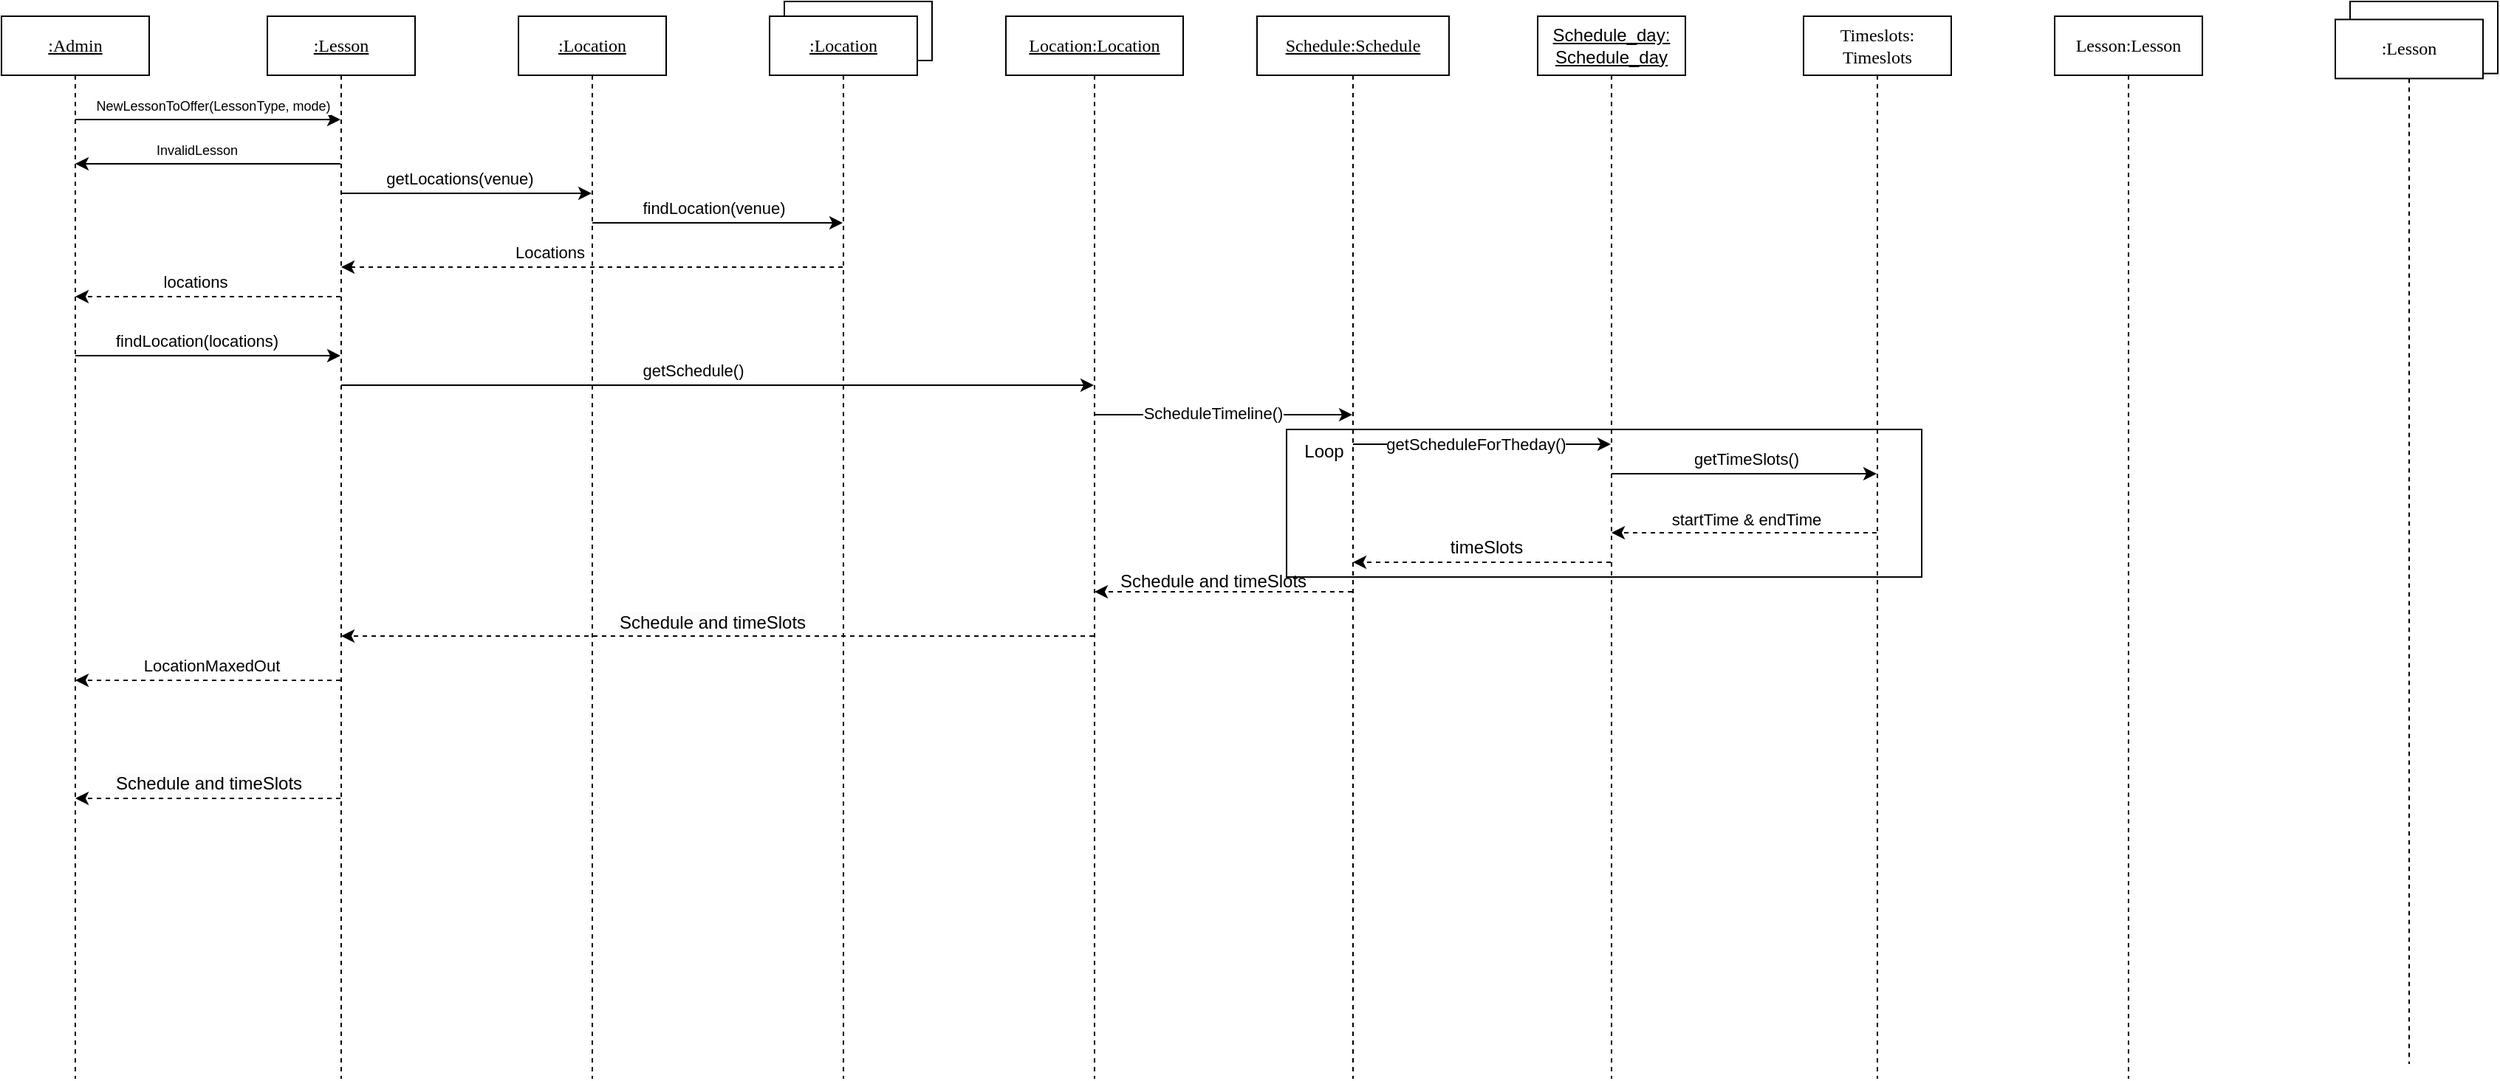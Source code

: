 <mxfile version="24.8.3">
  <diagram name="Page-1" id="13e1069c-82ec-6db2-03f1-153e76fe0fe0">
    <mxGraphModel dx="2302" dy="1164" grid="1" gridSize="10" guides="1" tooltips="1" connect="1" arrows="1" fold="1" page="1" pageScale="1" pageWidth="1100" pageHeight="850" background="none" math="0" shadow="0">
      <root>
        <mxCell id="0" />
        <mxCell id="1" parent="0" />
        <mxCell id="9N_9J7PeLyJ5hokE9j-_-40" value="" style="rounded=0;whiteSpace=wrap;html=1;" vertex="1" parent="1">
          <mxGeometry x="890" y="360" width="430" height="100" as="geometry" />
        </mxCell>
        <mxCell id="y-mU8Rs5Hdihbz6Hta4c-12" value="Object" style="html=1;whiteSpace=wrap;" parent="1" vertex="1">
          <mxGeometry x="550" y="70" width="100" height="40" as="geometry" />
        </mxCell>
        <mxCell id="7baba1c4bc27f4b0-2" value="&lt;u&gt;:Lesson&lt;/u&gt;" style="shape=umlLifeline;perimeter=lifelinePerimeter;whiteSpace=wrap;html=1;container=1;collapsible=0;recursiveResize=0;outlineConnect=0;rounded=0;shadow=0;comic=0;labelBackgroundColor=none;strokeWidth=1;fontFamily=Verdana;fontSize=12;align=center;" parent="1" vertex="1">
          <mxGeometry x="200" y="80" width="100" height="720" as="geometry" />
        </mxCell>
        <mxCell id="7baba1c4bc27f4b0-3" value="&lt;u&gt;:Location&lt;/u&gt;" style="shape=umlLifeline;perimeter=lifelinePerimeter;whiteSpace=wrap;html=1;container=1;collapsible=0;recursiveResize=0;outlineConnect=0;rounded=0;shadow=0;comic=0;labelBackgroundColor=none;strokeWidth=1;fontFamily=Verdana;fontSize=12;align=center;" parent="1" vertex="1">
          <mxGeometry x="370" y="80" width="100" height="720" as="geometry" />
        </mxCell>
        <mxCell id="7baba1c4bc27f4b0-4" value="&lt;u&gt;:Location&lt;/u&gt;" style="shape=umlLifeline;perimeter=lifelinePerimeter;whiteSpace=wrap;html=1;container=1;collapsible=0;recursiveResize=0;outlineConnect=0;rounded=0;shadow=0;comic=0;labelBackgroundColor=none;strokeWidth=1;fontFamily=Verdana;fontSize=12;align=center;" parent="1" vertex="1">
          <mxGeometry x="540" y="80" width="100" height="720" as="geometry" />
        </mxCell>
        <mxCell id="7baba1c4bc27f4b0-5" value="&lt;u&gt;Location:Location&lt;/u&gt;" style="shape=umlLifeline;perimeter=lifelinePerimeter;whiteSpace=wrap;html=1;container=1;collapsible=0;recursiveResize=0;outlineConnect=0;rounded=0;shadow=0;comic=0;labelBackgroundColor=none;strokeWidth=1;fontFamily=Verdana;fontSize=12;align=center;" parent="1" vertex="1">
          <mxGeometry x="700" y="80" width="120" height="720" as="geometry" />
        </mxCell>
        <mxCell id="7baba1c4bc27f4b0-6" value="&lt;u&gt;Schedule:Schedule&lt;/u&gt;" style="shape=umlLifeline;perimeter=lifelinePerimeter;whiteSpace=wrap;html=1;container=1;collapsible=0;recursiveResize=0;outlineConnect=0;rounded=0;shadow=0;comic=0;labelBackgroundColor=none;strokeWidth=1;fontFamily=Verdana;fontSize=12;align=center;" parent="1" vertex="1">
          <mxGeometry x="870" y="80" width="130" height="720" as="geometry" />
        </mxCell>
        <mxCell id="7baba1c4bc27f4b0-7" value="&lt;span style=&quot;font-family: Helvetica;&quot;&gt;&lt;u&gt;Schedule_day:&lt;/u&gt;&lt;/span&gt;&lt;div&gt;&lt;span style=&quot;font-family: Helvetica;&quot;&gt;&lt;u&gt;Schedule_day&lt;/u&gt;&lt;/span&gt;&lt;br&gt;&lt;/div&gt;" style="shape=umlLifeline;perimeter=lifelinePerimeter;whiteSpace=wrap;html=1;container=1;collapsible=0;recursiveResize=0;outlineConnect=0;rounded=0;shadow=0;comic=0;labelBackgroundColor=none;strokeWidth=1;fontFamily=Verdana;fontSize=12;align=center;" parent="1" vertex="1">
          <mxGeometry x="1060" y="80" width="100" height="720" as="geometry" />
        </mxCell>
        <mxCell id="7baba1c4bc27f4b0-8" value="&lt;u&gt;:Admin&lt;/u&gt;" style="shape=umlLifeline;perimeter=lifelinePerimeter;whiteSpace=wrap;html=1;container=1;collapsible=0;recursiveResize=0;outlineConnect=0;rounded=0;shadow=0;comic=0;labelBackgroundColor=none;strokeWidth=1;fontFamily=Verdana;fontSize=12;align=center;" parent="1" vertex="1">
          <mxGeometry x="20" y="80" width="100" height="720" as="geometry" />
        </mxCell>
        <mxCell id="y-mU8Rs5Hdihbz6Hta4c-7" value="Timeslots:&lt;div&gt;Timeslots&lt;/div&gt;" style="shape=umlLifeline;perimeter=lifelinePerimeter;whiteSpace=wrap;html=1;container=1;collapsible=0;recursiveResize=0;outlineConnect=0;rounded=0;shadow=0;comic=0;labelBackgroundColor=none;strokeWidth=1;fontFamily=Verdana;fontSize=12;align=center;" parent="1" vertex="1">
          <mxGeometry x="1240" y="80" width="100" height="720" as="geometry" />
        </mxCell>
        <mxCell id="y-mU8Rs5Hdihbz6Hta4c-8" value="Lesson:Lesson" style="shape=umlLifeline;perimeter=lifelinePerimeter;whiteSpace=wrap;html=1;container=1;collapsible=0;recursiveResize=0;outlineConnect=0;rounded=0;shadow=0;comic=0;labelBackgroundColor=none;strokeWidth=1;fontFamily=Verdana;fontSize=12;align=center;" parent="1" vertex="1">
          <mxGeometry x="1410" y="80" width="100" height="720" as="geometry" />
        </mxCell>
        <mxCell id="y-mU8Rs5Hdihbz6Hta4c-14" value="" style="group" parent="1" vertex="1" connectable="0">
          <mxGeometry x="1600" y="70" width="110" height="720" as="geometry" />
        </mxCell>
        <mxCell id="y-mU8Rs5Hdihbz6Hta4c-13" value="Object" style="html=1;whiteSpace=wrap;" parent="y-mU8Rs5Hdihbz6Hta4c-14" vertex="1">
          <mxGeometry x="10" width="100" height="48.814" as="geometry" />
        </mxCell>
        <mxCell id="y-mU8Rs5Hdihbz6Hta4c-9" value=":Lesson" style="shape=umlLifeline;perimeter=lifelinePerimeter;whiteSpace=wrap;html=1;container=1;collapsible=0;recursiveResize=0;outlineConnect=0;rounded=0;shadow=0;comic=0;labelBackgroundColor=none;strokeWidth=1;fontFamily=Verdana;fontSize=12;align=center;" parent="y-mU8Rs5Hdihbz6Hta4c-14" vertex="1">
          <mxGeometry y="12.203" width="100" height="707.797" as="geometry" />
        </mxCell>
        <mxCell id="y-mU8Rs5Hdihbz6Hta4c-15" value="" style="endArrow=classic;html=1;rounded=0;" parent="1" source="7baba1c4bc27f4b0-8" target="7baba1c4bc27f4b0-2" edge="1">
          <mxGeometry width="50" height="50" relative="1" as="geometry">
            <mxPoint x="120" y="210" as="sourcePoint" />
            <mxPoint x="170" y="160" as="targetPoint" />
            <Array as="points">
              <mxPoint x="170" y="150" />
            </Array>
          </mxGeometry>
        </mxCell>
        <mxCell id="y-mU8Rs5Hdihbz6Hta4c-19" value="&lt;span style=&quot;font-size: 9px;&quot;&gt;NewLessonToOffer(LessonType, mode)&lt;/span&gt;" style="edgeLabel;html=1;align=center;verticalAlign=middle;resizable=0;points=[];" parent="y-mU8Rs5Hdihbz6Hta4c-15" vertex="1" connectable="0">
          <mxGeometry x="0.032" y="2" relative="1" as="geometry">
            <mxPoint y="-8" as="offset" />
          </mxGeometry>
        </mxCell>
        <mxCell id="y-mU8Rs5Hdihbz6Hta4c-20" value="" style="endArrow=classic;html=1;rounded=0;" parent="1" source="7baba1c4bc27f4b0-2" target="7baba1c4bc27f4b0-8" edge="1">
          <mxGeometry width="50" height="50" relative="1" as="geometry">
            <mxPoint x="480" y="330" as="sourcePoint" />
            <mxPoint x="530" y="280" as="targetPoint" />
            <Array as="points">
              <mxPoint x="170" y="180" />
            </Array>
          </mxGeometry>
        </mxCell>
        <mxCell id="y-mU8Rs5Hdihbz6Hta4c-21" value="&lt;font style=&quot;font-size: 9px;&quot;&gt;InvalidLesson&lt;/font&gt;" style="edgeLabel;html=1;align=center;verticalAlign=middle;resizable=0;points=[];" parent="y-mU8Rs5Hdihbz6Hta4c-20" vertex="1" connectable="0">
          <mxGeometry x="0.088" y="1" relative="1" as="geometry">
            <mxPoint y="-11" as="offset" />
          </mxGeometry>
        </mxCell>
        <mxCell id="9N_9J7PeLyJ5hokE9j-_-5" value="" style="endArrow=classic;html=1;rounded=0;" edge="1" parent="1" source="7baba1c4bc27f4b0-2" target="7baba1c4bc27f4b0-3">
          <mxGeometry width="50" height="50" relative="1" as="geometry">
            <mxPoint x="620" y="360" as="sourcePoint" />
            <mxPoint x="670" y="310" as="targetPoint" />
            <Array as="points">
              <mxPoint x="340" y="200" />
            </Array>
          </mxGeometry>
        </mxCell>
        <mxCell id="9N_9J7PeLyJ5hokE9j-_-6" value="getLocations(venue)" style="edgeLabel;html=1;align=center;verticalAlign=middle;resizable=0;points=[];" vertex="1" connectable="0" parent="9N_9J7PeLyJ5hokE9j-_-5">
          <mxGeometry x="-0.076" y="2" relative="1" as="geometry">
            <mxPoint x="1" y="-8" as="offset" />
          </mxGeometry>
        </mxCell>
        <mxCell id="9N_9J7PeLyJ5hokE9j-_-9" value="" style="endArrow=classic;html=1;rounded=0;" edge="1" parent="1" source="7baba1c4bc27f4b0-3" target="7baba1c4bc27f4b0-4">
          <mxGeometry width="50" height="50" relative="1" as="geometry">
            <mxPoint x="620" y="360" as="sourcePoint" />
            <mxPoint x="670" y="310" as="targetPoint" />
            <Array as="points">
              <mxPoint x="510" y="220" />
            </Array>
          </mxGeometry>
        </mxCell>
        <mxCell id="9N_9J7PeLyJ5hokE9j-_-11" value="findLocation(venue)" style="edgeLabel;html=1;align=center;verticalAlign=middle;resizable=0;points=[];" vertex="1" connectable="0" parent="9N_9J7PeLyJ5hokE9j-_-9">
          <mxGeometry x="-0.182" y="2" relative="1" as="geometry">
            <mxPoint x="12" y="-8" as="offset" />
          </mxGeometry>
        </mxCell>
        <mxCell id="9N_9J7PeLyJ5hokE9j-_-13" value="" style="html=1;labelBackgroundColor=#ffffff;startArrow=none;startFill=0;startSize=6;endArrow=classic;endFill=1;endSize=6;jettySize=auto;orthogonalLoop=1;strokeWidth=1;dashed=1;fontSize=14;rounded=0;" edge="1" parent="1" source="7baba1c4bc27f4b0-4" target="7baba1c4bc27f4b0-2">
          <mxGeometry width="60" height="60" relative="1" as="geometry">
            <mxPoint x="520" y="350" as="sourcePoint" />
            <mxPoint x="580" y="290" as="targetPoint" />
            <Array as="points">
              <mxPoint x="430" y="250" />
            </Array>
          </mxGeometry>
        </mxCell>
        <mxCell id="9N_9J7PeLyJ5hokE9j-_-14" value="Locations" style="edgeLabel;html=1;align=center;verticalAlign=middle;resizable=0;points=[];" vertex="1" connectable="0" parent="9N_9J7PeLyJ5hokE9j-_-13">
          <mxGeometry x="0.138" y="2" relative="1" as="geometry">
            <mxPoint x="-6" y="-12" as="offset" />
          </mxGeometry>
        </mxCell>
        <mxCell id="9N_9J7PeLyJ5hokE9j-_-15" value="" style="html=1;labelBackgroundColor=#ffffff;startArrow=none;startFill=0;startSize=6;endArrow=classic;endFill=1;endSize=6;jettySize=auto;orthogonalLoop=1;strokeWidth=1;dashed=1;fontSize=14;rounded=0;" edge="1" parent="1" source="7baba1c4bc27f4b0-2" target="7baba1c4bc27f4b0-8">
          <mxGeometry width="60" height="60" relative="1" as="geometry">
            <mxPoint x="610" y="360" as="sourcePoint" />
            <mxPoint x="670" y="300" as="targetPoint" />
            <Array as="points">
              <mxPoint x="170" y="270" />
            </Array>
          </mxGeometry>
        </mxCell>
        <mxCell id="9N_9J7PeLyJ5hokE9j-_-16" value="locations" style="edgeLabel;html=1;align=center;verticalAlign=middle;resizable=0;points=[];" vertex="1" connectable="0" parent="9N_9J7PeLyJ5hokE9j-_-15">
          <mxGeometry x="0.172" relative="1" as="geometry">
            <mxPoint x="6" y="-10" as="offset" />
          </mxGeometry>
        </mxCell>
        <mxCell id="9N_9J7PeLyJ5hokE9j-_-19" value="" style="endArrow=classic;html=1;rounded=0;" edge="1" parent="1" source="7baba1c4bc27f4b0-8" target="7baba1c4bc27f4b0-2">
          <mxGeometry width="50" height="50" relative="1" as="geometry">
            <mxPoint x="380" y="220" as="sourcePoint" />
            <mxPoint x="430" y="170" as="targetPoint" />
            <Array as="points">
              <mxPoint x="150" y="310" />
            </Array>
          </mxGeometry>
        </mxCell>
        <mxCell id="9N_9J7PeLyJ5hokE9j-_-20" value="findLocation(locations)" style="edgeLabel;html=1;align=center;verticalAlign=middle;resizable=0;points=[];" vertex="1" connectable="0" parent="9N_9J7PeLyJ5hokE9j-_-19">
          <mxGeometry x="-0.328" y="1" relative="1" as="geometry">
            <mxPoint x="21" y="-9" as="offset" />
          </mxGeometry>
        </mxCell>
        <mxCell id="9N_9J7PeLyJ5hokE9j-_-21" value="" style="endArrow=classic;html=1;rounded=0;" edge="1" parent="1" source="7baba1c4bc27f4b0-2" target="7baba1c4bc27f4b0-5">
          <mxGeometry width="50" height="50" relative="1" as="geometry">
            <mxPoint x="350" y="390" as="sourcePoint" />
            <mxPoint x="400" y="340" as="targetPoint" />
            <Array as="points">
              <mxPoint x="510" y="330" />
            </Array>
          </mxGeometry>
        </mxCell>
        <mxCell id="9N_9J7PeLyJ5hokE9j-_-22" value="getSchedule()" style="edgeLabel;html=1;align=center;verticalAlign=middle;resizable=0;points=[];" vertex="1" connectable="0" parent="9N_9J7PeLyJ5hokE9j-_-21">
          <mxGeometry x="-0.065" y="-1" relative="1" as="geometry">
            <mxPoint y="-11" as="offset" />
          </mxGeometry>
        </mxCell>
        <mxCell id="9N_9J7PeLyJ5hokE9j-_-23" value="" style="endArrow=classic;html=1;rounded=0;" edge="1" parent="1" source="7baba1c4bc27f4b0-5" target="7baba1c4bc27f4b0-6">
          <mxGeometry width="50" height="50" relative="1" as="geometry">
            <mxPoint x="650" y="330" as="sourcePoint" />
            <mxPoint x="700" y="280" as="targetPoint" />
            <Array as="points">
              <mxPoint x="850" y="350" />
            </Array>
          </mxGeometry>
        </mxCell>
        <mxCell id="9N_9J7PeLyJ5hokE9j-_-24" value="ScheduleTimeline()" style="edgeLabel;html=1;align=center;verticalAlign=middle;resizable=0;points=[];" vertex="1" connectable="0" parent="9N_9J7PeLyJ5hokE9j-_-23">
          <mxGeometry x="-0.103" y="1" relative="1" as="geometry">
            <mxPoint x="1" as="offset" />
          </mxGeometry>
        </mxCell>
        <mxCell id="9N_9J7PeLyJ5hokE9j-_-26" value="" style="endArrow=classic;html=1;rounded=0;" edge="1" parent="1" source="7baba1c4bc27f4b0-6" target="7baba1c4bc27f4b0-7">
          <mxGeometry width="50" height="50" relative="1" as="geometry">
            <mxPoint x="780" y="330" as="sourcePoint" />
            <mxPoint x="830" y="280" as="targetPoint" />
            <Array as="points">
              <mxPoint x="1020" y="370" />
            </Array>
          </mxGeometry>
        </mxCell>
        <mxCell id="9N_9J7PeLyJ5hokE9j-_-27" value="getScheduleForTheday()" style="edgeLabel;html=1;align=center;verticalAlign=middle;resizable=0;points=[];" vertex="1" connectable="0" parent="9N_9J7PeLyJ5hokE9j-_-26">
          <mxGeometry x="-0.057" relative="1" as="geometry">
            <mxPoint as="offset" />
          </mxGeometry>
        </mxCell>
        <mxCell id="9N_9J7PeLyJ5hokE9j-_-30" value="" style="endArrow=classic;html=1;rounded=0;" edge="1" parent="1" source="7baba1c4bc27f4b0-7" target="y-mU8Rs5Hdihbz6Hta4c-7">
          <mxGeometry width="50" height="50" relative="1" as="geometry">
            <mxPoint x="1160" y="425" as="sourcePoint" />
            <mxPoint x="1210" y="375" as="targetPoint" />
            <Array as="points">
              <mxPoint x="1200" y="390" />
            </Array>
          </mxGeometry>
        </mxCell>
        <mxCell id="9N_9J7PeLyJ5hokE9j-_-31" value="getTimeSlots()" style="edgeLabel;html=1;align=center;verticalAlign=middle;resizable=0;points=[];" vertex="1" connectable="0" parent="9N_9J7PeLyJ5hokE9j-_-30">
          <mxGeometry x="-0.161" y="-4" relative="1" as="geometry">
            <mxPoint x="15" y="-14" as="offset" />
          </mxGeometry>
        </mxCell>
        <mxCell id="9N_9J7PeLyJ5hokE9j-_-32" value="&lt;font style=&quot;font-size: 11px;&quot;&gt;startTime &amp;amp; endTime&lt;/font&gt;" style="html=1;labelBackgroundColor=#ffffff;startArrow=none;startFill=0;startSize=6;endArrow=classic;endFill=1;endSize=6;jettySize=auto;orthogonalLoop=1;strokeWidth=1;dashed=1;fontSize=14;rounded=0;" edge="1" parent="1" source="y-mU8Rs5Hdihbz6Hta4c-7" target="7baba1c4bc27f4b0-7">
          <mxGeometry x="-0.006" y="-10" width="60" height="60" relative="1" as="geometry">
            <mxPoint x="1180" y="490" as="sourcePoint" />
            <mxPoint x="1240" y="430" as="targetPoint" />
            <Array as="points">
              <mxPoint x="1200" y="430" />
            </Array>
            <mxPoint as="offset" />
          </mxGeometry>
        </mxCell>
        <mxCell id="9N_9J7PeLyJ5hokE9j-_-35" value="" style="html=1;labelBackgroundColor=#ffffff;startArrow=none;startFill=0;startSize=6;endArrow=classic;endFill=1;endSize=6;jettySize=auto;orthogonalLoop=1;strokeWidth=1;dashed=1;fontSize=14;rounded=0;" edge="1" parent="1" source="7baba1c4bc27f4b0-7" target="7baba1c4bc27f4b0-6">
          <mxGeometry width="60" height="60" relative="1" as="geometry">
            <mxPoint x="870" y="390" as="sourcePoint" />
            <mxPoint x="930" y="330" as="targetPoint" />
            <Array as="points">
              <mxPoint x="1020" y="450" />
            </Array>
          </mxGeometry>
        </mxCell>
        <mxCell id="9N_9J7PeLyJ5hokE9j-_-36" value="timeSlots" style="text;html=1;align=center;verticalAlign=middle;resizable=0;points=[];autosize=1;strokeColor=none;fillColor=none;" vertex="1" parent="1">
          <mxGeometry x="990" y="425" width="70" height="30" as="geometry" />
        </mxCell>
        <mxCell id="9N_9J7PeLyJ5hokE9j-_-37" value="" style="html=1;labelBackgroundColor=#ffffff;startArrow=none;startFill=0;startSize=6;endArrow=classic;endFill=1;endSize=6;jettySize=auto;orthogonalLoop=1;strokeWidth=1;dashed=1;fontSize=14;rounded=0;" edge="1" parent="1" source="7baba1c4bc27f4b0-6" target="7baba1c4bc27f4b0-5">
          <mxGeometry width="60" height="60" relative="1" as="geometry">
            <mxPoint x="830" y="400" as="sourcePoint" />
            <mxPoint x="890" y="340" as="targetPoint" />
            <Array as="points">
              <mxPoint x="850" y="470" />
            </Array>
          </mxGeometry>
        </mxCell>
        <mxCell id="9N_9J7PeLyJ5hokE9j-_-38" value="Schedule and timeSlots" style="text;html=1;align=center;verticalAlign=middle;resizable=0;points=[];autosize=1;strokeColor=none;fillColor=none;" vertex="1" parent="1">
          <mxGeometry x="765" y="448" width="150" height="30" as="geometry" />
        </mxCell>
        <mxCell id="9N_9J7PeLyJ5hokE9j-_-39" value="&lt;span style=&quot;caret-color: rgb(0, 0, 0); color: rgb(0, 0, 0); font-family: Helvetica; font-size: 12px; font-style: normal; font-variant-caps: normal; font-weight: 400; letter-spacing: normal; orphans: auto; text-align: center; text-indent: 0px; text-transform: none; white-space: nowrap; widows: auto; word-spacing: 0px; -webkit-text-stroke-width: 0px; background-color: rgb(251, 251, 251); text-decoration: none; display: inline !important; float: none;&quot;&gt;Schedule and timeSlots&lt;/span&gt;" style="html=1;labelBackgroundColor=#ffffff;startArrow=none;startFill=0;startSize=6;endArrow=classic;endFill=1;endSize=6;jettySize=auto;orthogonalLoop=1;strokeWidth=1;dashed=1;fontSize=14;rounded=0;" edge="1" parent="1" source="7baba1c4bc27f4b0-5" target="7baba1c4bc27f4b0-2">
          <mxGeometry x="0.016" y="-10" width="60" height="60" relative="1" as="geometry">
            <mxPoint x="830" y="400" as="sourcePoint" />
            <mxPoint x="890" y="340" as="targetPoint" />
            <Array as="points">
              <mxPoint x="500" y="500" />
            </Array>
            <mxPoint as="offset" />
          </mxGeometry>
        </mxCell>
        <mxCell id="9N_9J7PeLyJ5hokE9j-_-41" value="Loop" style="text;html=1;align=center;verticalAlign=middle;resizable=0;points=[];autosize=1;strokeColor=none;fillColor=none;" vertex="1" parent="1">
          <mxGeometry x="890" y="360" width="50" height="30" as="geometry" />
        </mxCell>
        <mxCell id="9N_9J7PeLyJ5hokE9j-_-42" value="" style="html=1;labelBackgroundColor=#ffffff;startArrow=none;startFill=0;startSize=6;endArrow=classic;endFill=1;endSize=6;jettySize=auto;orthogonalLoop=1;strokeWidth=1;dashed=1;fontSize=14;rounded=0;" edge="1" parent="1" source="7baba1c4bc27f4b0-2" target="7baba1c4bc27f4b0-8">
          <mxGeometry width="60" height="60" relative="1" as="geometry">
            <mxPoint x="210" y="560" as="sourcePoint" />
            <mxPoint x="270" y="500" as="targetPoint" />
            <Array as="points">
              <mxPoint x="160" y="530" />
            </Array>
          </mxGeometry>
        </mxCell>
        <mxCell id="9N_9J7PeLyJ5hokE9j-_-43" value="LocationMaxedOut" style="edgeLabel;html=1;align=center;verticalAlign=middle;resizable=0;points=[];" vertex="1" connectable="0" parent="9N_9J7PeLyJ5hokE9j-_-42">
          <mxGeometry x="0.228" y="4" relative="1" as="geometry">
            <mxPoint x="22" y="-14" as="offset" />
          </mxGeometry>
        </mxCell>
        <mxCell id="9N_9J7PeLyJ5hokE9j-_-44" value="" style="html=1;labelBackgroundColor=#ffffff;startArrow=none;startFill=0;startSize=6;endArrow=classic;endFill=1;endSize=6;jettySize=auto;orthogonalLoop=1;strokeWidth=1;dashed=1;fontSize=14;rounded=0;" edge="1" parent="1" source="7baba1c4bc27f4b0-2" target="7baba1c4bc27f4b0-8">
          <mxGeometry width="60" height="60" relative="1" as="geometry">
            <mxPoint x="550" y="660" as="sourcePoint" />
            <mxPoint x="610" y="600" as="targetPoint" />
            <Array as="points">
              <mxPoint x="150" y="610" />
            </Array>
          </mxGeometry>
        </mxCell>
        <mxCell id="9N_9J7PeLyJ5hokE9j-_-45" value="&lt;span style=&quot;font-size: 12px; background-color: rgb(251, 251, 251);&quot;&gt;Schedule and timeSlots&lt;/span&gt;" style="edgeLabel;html=1;align=center;verticalAlign=middle;resizable=0;points=[];" vertex="1" connectable="0" parent="9N_9J7PeLyJ5hokE9j-_-44">
          <mxGeometry x="-0.128" y="-2" relative="1" as="geometry">
            <mxPoint x="-11" y="-8" as="offset" />
          </mxGeometry>
        </mxCell>
      </root>
    </mxGraphModel>
  </diagram>
</mxfile>
